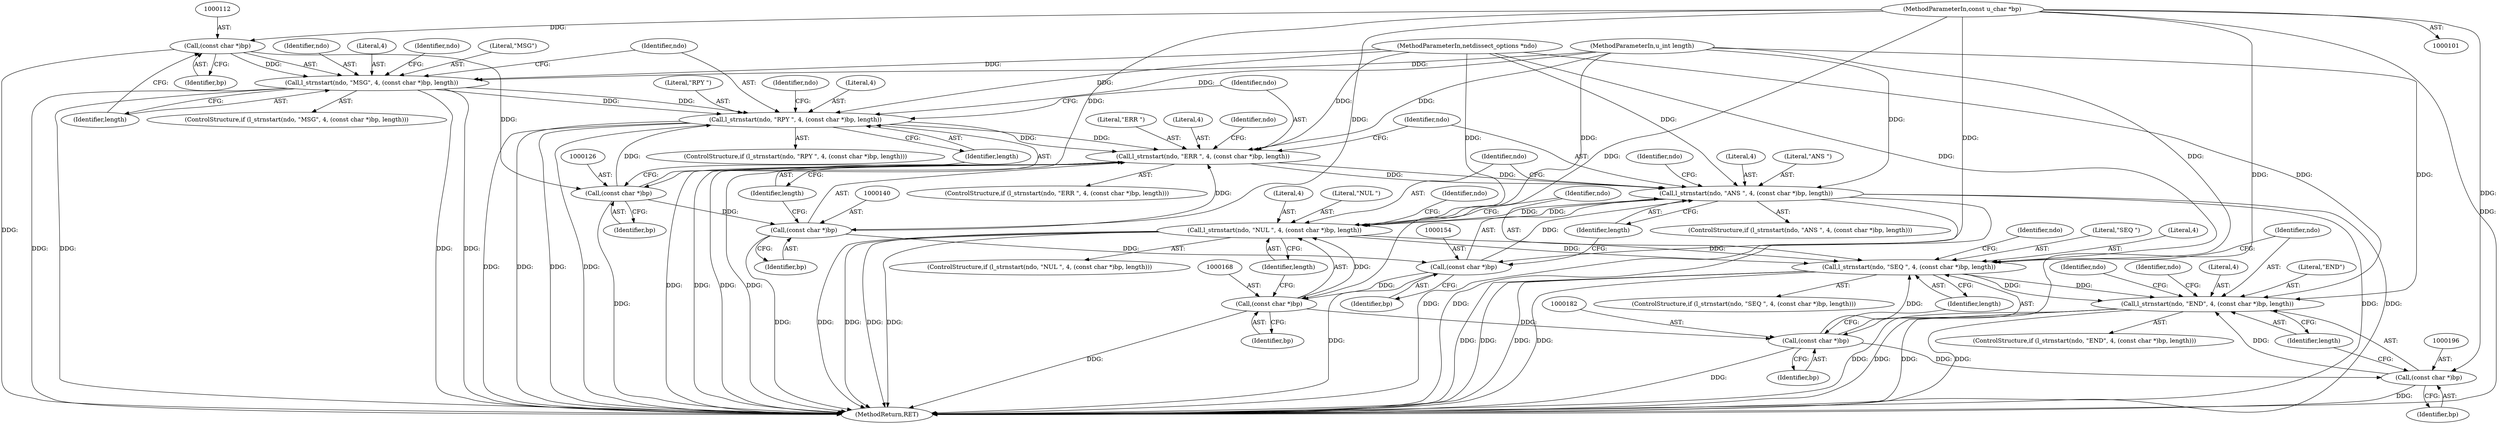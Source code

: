 digraph "0_tcpdump_877b66b398518d9501513e0860c9f3a8acc70892@pointer" {
"1000111" [label="(Call,(const char *)bp)"];
"1000103" [label="(MethodParameterIn,const u_char *bp)"];
"1000107" [label="(Call,l_strnstart(ndo, \"MSG\", 4, (const char *)bp, length))"];
"1000121" [label="(Call,l_strnstart(ndo, \"RPY \", 4, (const char *)bp, length))"];
"1000135" [label="(Call,l_strnstart(ndo, \"ERR \", 4, (const char *)bp, length))"];
"1000149" [label="(Call,l_strnstart(ndo, \"ANS \", 4, (const char *)bp, length))"];
"1000163" [label="(Call,l_strnstart(ndo, \"NUL \", 4, (const char *)bp, length))"];
"1000177" [label="(Call,l_strnstart(ndo, \"SEQ \", 4, (const char *)bp, length))"];
"1000191" [label="(Call,l_strnstart(ndo, \"END\", 4, (const char *)bp, length))"];
"1000125" [label="(Call,(const char *)bp)"];
"1000139" [label="(Call,(const char *)bp)"];
"1000153" [label="(Call,(const char *)bp)"];
"1000167" [label="(Call,(const char *)bp)"];
"1000181" [label="(Call,(const char *)bp)"];
"1000195" [label="(Call,(const char *)bp)"];
"1000121" [label="(Call,l_strnstart(ndo, \"RPY \", 4, (const char *)bp, length))"];
"1000193" [label="(Literal,\"END\")"];
"1000138" [label="(Literal,4)"];
"1000195" [label="(Call,(const char *)bp)"];
"1000206" [label="(Identifier,ndo)"];
"1000208" [label="(MethodReturn,RET)"];
"1000104" [label="(MethodParameterIn,u_int length)"];
"1000153" [label="(Call,(const char *)bp)"];
"1000110" [label="(Literal,4)"];
"1000151" [label="(Literal,\"ANS \")"];
"1000187" [label="(Identifier,ndo)"];
"1000124" [label="(Literal,4)"];
"1000179" [label="(Literal,\"SEQ \")"];
"1000148" [label="(ControlStructure,if (l_strnstart(ndo, \"ANS \", 4, (const char *)bp, length)))"];
"1000107" [label="(Call,l_strnstart(ndo, \"MSG\", 4, (const char *)bp, length))"];
"1000183" [label="(Identifier,bp)"];
"1000114" [label="(Identifier,length)"];
"1000113" [label="(Identifier,bp)"];
"1000145" [label="(Identifier,ndo)"];
"1000178" [label="(Identifier,ndo)"];
"1000201" [label="(Identifier,ndo)"];
"1000106" [label="(ControlStructure,if (l_strnstart(ndo, \"MSG\", 4, (const char *)bp, length)))"];
"1000103" [label="(MethodParameterIn,const u_char *bp)"];
"1000177" [label="(Call,l_strnstart(ndo, \"SEQ \", 4, (const char *)bp, length))"];
"1000164" [label="(Identifier,ndo)"];
"1000180" [label="(Literal,4)"];
"1000162" [label="(ControlStructure,if (l_strnstart(ndo, \"NUL \", 4, (const char *)bp, length)))"];
"1000169" [label="(Identifier,bp)"];
"1000122" [label="(Identifier,ndo)"];
"1000194" [label="(Literal,4)"];
"1000131" [label="(Identifier,ndo)"];
"1000176" [label="(ControlStructure,if (l_strnstart(ndo, \"SEQ \", 4, (const char *)bp, length)))"];
"1000137" [label="(Literal,\"ERR \")"];
"1000198" [label="(Identifier,length)"];
"1000135" [label="(Call,l_strnstart(ndo, \"ERR \", 4, (const char *)bp, length))"];
"1000150" [label="(Identifier,ndo)"];
"1000156" [label="(Identifier,length)"];
"1000190" [label="(ControlStructure,if (l_strnstart(ndo, \"END\", 4, (const char *)bp, length)))"];
"1000111" [label="(Call,(const char *)bp)"];
"1000102" [label="(MethodParameterIn,netdissect_options *ndo)"];
"1000136" [label="(Identifier,ndo)"];
"1000181" [label="(Call,(const char *)bp)"];
"1000197" [label="(Identifier,bp)"];
"1000149" [label="(Call,l_strnstart(ndo, \"ANS \", 4, (const char *)bp, length))"];
"1000120" [label="(ControlStructure,if (l_strnstart(ndo, \"RPY \", 4, (const char *)bp, length)))"];
"1000142" [label="(Identifier,length)"];
"1000139" [label="(Call,(const char *)bp)"];
"1000117" [label="(Identifier,ndo)"];
"1000159" [label="(Identifier,ndo)"];
"1000184" [label="(Identifier,length)"];
"1000163" [label="(Call,l_strnstart(ndo, \"NUL \", 4, (const char *)bp, length))"];
"1000109" [label="(Literal,\"MSG\")"];
"1000127" [label="(Identifier,bp)"];
"1000155" [label="(Identifier,bp)"];
"1000108" [label="(Identifier,ndo)"];
"1000123" [label="(Literal,\"RPY \")"];
"1000152" [label="(Literal,4)"];
"1000166" [label="(Literal,4)"];
"1000141" [label="(Identifier,bp)"];
"1000165" [label="(Literal,\"NUL \")"];
"1000125" [label="(Call,(const char *)bp)"];
"1000191" [label="(Call,l_strnstart(ndo, \"END\", 4, (const char *)bp, length))"];
"1000170" [label="(Identifier,length)"];
"1000173" [label="(Identifier,ndo)"];
"1000128" [label="(Identifier,length)"];
"1000167" [label="(Call,(const char *)bp)"];
"1000192" [label="(Identifier,ndo)"];
"1000134" [label="(ControlStructure,if (l_strnstart(ndo, \"ERR \", 4, (const char *)bp, length)))"];
"1000111" -> "1000107"  [label="AST: "];
"1000111" -> "1000113"  [label="CFG: "];
"1000112" -> "1000111"  [label="AST: "];
"1000113" -> "1000111"  [label="AST: "];
"1000114" -> "1000111"  [label="CFG: "];
"1000111" -> "1000208"  [label="DDG: "];
"1000111" -> "1000107"  [label="DDG: "];
"1000103" -> "1000111"  [label="DDG: "];
"1000111" -> "1000125"  [label="DDG: "];
"1000103" -> "1000101"  [label="AST: "];
"1000103" -> "1000208"  [label="DDG: "];
"1000103" -> "1000125"  [label="DDG: "];
"1000103" -> "1000139"  [label="DDG: "];
"1000103" -> "1000153"  [label="DDG: "];
"1000103" -> "1000167"  [label="DDG: "];
"1000103" -> "1000181"  [label="DDG: "];
"1000103" -> "1000195"  [label="DDG: "];
"1000107" -> "1000106"  [label="AST: "];
"1000107" -> "1000114"  [label="CFG: "];
"1000108" -> "1000107"  [label="AST: "];
"1000109" -> "1000107"  [label="AST: "];
"1000110" -> "1000107"  [label="AST: "];
"1000114" -> "1000107"  [label="AST: "];
"1000117" -> "1000107"  [label="CFG: "];
"1000122" -> "1000107"  [label="CFG: "];
"1000107" -> "1000208"  [label="DDG: "];
"1000107" -> "1000208"  [label="DDG: "];
"1000107" -> "1000208"  [label="DDG: "];
"1000107" -> "1000208"  [label="DDG: "];
"1000102" -> "1000107"  [label="DDG: "];
"1000104" -> "1000107"  [label="DDG: "];
"1000107" -> "1000121"  [label="DDG: "];
"1000107" -> "1000121"  [label="DDG: "];
"1000121" -> "1000120"  [label="AST: "];
"1000121" -> "1000128"  [label="CFG: "];
"1000122" -> "1000121"  [label="AST: "];
"1000123" -> "1000121"  [label="AST: "];
"1000124" -> "1000121"  [label="AST: "];
"1000125" -> "1000121"  [label="AST: "];
"1000128" -> "1000121"  [label="AST: "];
"1000131" -> "1000121"  [label="CFG: "];
"1000136" -> "1000121"  [label="CFG: "];
"1000121" -> "1000208"  [label="DDG: "];
"1000121" -> "1000208"  [label="DDG: "];
"1000121" -> "1000208"  [label="DDG: "];
"1000121" -> "1000208"  [label="DDG: "];
"1000102" -> "1000121"  [label="DDG: "];
"1000125" -> "1000121"  [label="DDG: "];
"1000104" -> "1000121"  [label="DDG: "];
"1000121" -> "1000135"  [label="DDG: "];
"1000121" -> "1000135"  [label="DDG: "];
"1000135" -> "1000134"  [label="AST: "];
"1000135" -> "1000142"  [label="CFG: "];
"1000136" -> "1000135"  [label="AST: "];
"1000137" -> "1000135"  [label="AST: "];
"1000138" -> "1000135"  [label="AST: "];
"1000139" -> "1000135"  [label="AST: "];
"1000142" -> "1000135"  [label="AST: "];
"1000145" -> "1000135"  [label="CFG: "];
"1000150" -> "1000135"  [label="CFG: "];
"1000135" -> "1000208"  [label="DDG: "];
"1000135" -> "1000208"  [label="DDG: "];
"1000135" -> "1000208"  [label="DDG: "];
"1000135" -> "1000208"  [label="DDG: "];
"1000102" -> "1000135"  [label="DDG: "];
"1000139" -> "1000135"  [label="DDG: "];
"1000104" -> "1000135"  [label="DDG: "];
"1000135" -> "1000149"  [label="DDG: "];
"1000135" -> "1000149"  [label="DDG: "];
"1000149" -> "1000148"  [label="AST: "];
"1000149" -> "1000156"  [label="CFG: "];
"1000150" -> "1000149"  [label="AST: "];
"1000151" -> "1000149"  [label="AST: "];
"1000152" -> "1000149"  [label="AST: "];
"1000153" -> "1000149"  [label="AST: "];
"1000156" -> "1000149"  [label="AST: "];
"1000159" -> "1000149"  [label="CFG: "];
"1000164" -> "1000149"  [label="CFG: "];
"1000149" -> "1000208"  [label="DDG: "];
"1000149" -> "1000208"  [label="DDG: "];
"1000149" -> "1000208"  [label="DDG: "];
"1000149" -> "1000208"  [label="DDG: "];
"1000102" -> "1000149"  [label="DDG: "];
"1000153" -> "1000149"  [label="DDG: "];
"1000104" -> "1000149"  [label="DDG: "];
"1000149" -> "1000163"  [label="DDG: "];
"1000149" -> "1000163"  [label="DDG: "];
"1000163" -> "1000162"  [label="AST: "];
"1000163" -> "1000170"  [label="CFG: "];
"1000164" -> "1000163"  [label="AST: "];
"1000165" -> "1000163"  [label="AST: "];
"1000166" -> "1000163"  [label="AST: "];
"1000167" -> "1000163"  [label="AST: "];
"1000170" -> "1000163"  [label="AST: "];
"1000173" -> "1000163"  [label="CFG: "];
"1000178" -> "1000163"  [label="CFG: "];
"1000163" -> "1000208"  [label="DDG: "];
"1000163" -> "1000208"  [label="DDG: "];
"1000163" -> "1000208"  [label="DDG: "];
"1000163" -> "1000208"  [label="DDG: "];
"1000102" -> "1000163"  [label="DDG: "];
"1000167" -> "1000163"  [label="DDG: "];
"1000104" -> "1000163"  [label="DDG: "];
"1000163" -> "1000177"  [label="DDG: "];
"1000163" -> "1000177"  [label="DDG: "];
"1000177" -> "1000176"  [label="AST: "];
"1000177" -> "1000184"  [label="CFG: "];
"1000178" -> "1000177"  [label="AST: "];
"1000179" -> "1000177"  [label="AST: "];
"1000180" -> "1000177"  [label="AST: "];
"1000181" -> "1000177"  [label="AST: "];
"1000184" -> "1000177"  [label="AST: "];
"1000187" -> "1000177"  [label="CFG: "];
"1000192" -> "1000177"  [label="CFG: "];
"1000177" -> "1000208"  [label="DDG: "];
"1000177" -> "1000208"  [label="DDG: "];
"1000177" -> "1000208"  [label="DDG: "];
"1000177" -> "1000208"  [label="DDG: "];
"1000102" -> "1000177"  [label="DDG: "];
"1000181" -> "1000177"  [label="DDG: "];
"1000104" -> "1000177"  [label="DDG: "];
"1000177" -> "1000191"  [label="DDG: "];
"1000177" -> "1000191"  [label="DDG: "];
"1000191" -> "1000190"  [label="AST: "];
"1000191" -> "1000198"  [label="CFG: "];
"1000192" -> "1000191"  [label="AST: "];
"1000193" -> "1000191"  [label="AST: "];
"1000194" -> "1000191"  [label="AST: "];
"1000195" -> "1000191"  [label="AST: "];
"1000198" -> "1000191"  [label="AST: "];
"1000201" -> "1000191"  [label="CFG: "];
"1000206" -> "1000191"  [label="CFG: "];
"1000191" -> "1000208"  [label="DDG: "];
"1000191" -> "1000208"  [label="DDG: "];
"1000191" -> "1000208"  [label="DDG: "];
"1000191" -> "1000208"  [label="DDG: "];
"1000102" -> "1000191"  [label="DDG: "];
"1000195" -> "1000191"  [label="DDG: "];
"1000104" -> "1000191"  [label="DDG: "];
"1000125" -> "1000127"  [label="CFG: "];
"1000126" -> "1000125"  [label="AST: "];
"1000127" -> "1000125"  [label="AST: "];
"1000128" -> "1000125"  [label="CFG: "];
"1000125" -> "1000208"  [label="DDG: "];
"1000125" -> "1000139"  [label="DDG: "];
"1000139" -> "1000141"  [label="CFG: "];
"1000140" -> "1000139"  [label="AST: "];
"1000141" -> "1000139"  [label="AST: "];
"1000142" -> "1000139"  [label="CFG: "];
"1000139" -> "1000208"  [label="DDG: "];
"1000139" -> "1000153"  [label="DDG: "];
"1000153" -> "1000155"  [label="CFG: "];
"1000154" -> "1000153"  [label="AST: "];
"1000155" -> "1000153"  [label="AST: "];
"1000156" -> "1000153"  [label="CFG: "];
"1000153" -> "1000208"  [label="DDG: "];
"1000153" -> "1000167"  [label="DDG: "];
"1000167" -> "1000169"  [label="CFG: "];
"1000168" -> "1000167"  [label="AST: "];
"1000169" -> "1000167"  [label="AST: "];
"1000170" -> "1000167"  [label="CFG: "];
"1000167" -> "1000208"  [label="DDG: "];
"1000167" -> "1000181"  [label="DDG: "];
"1000181" -> "1000183"  [label="CFG: "];
"1000182" -> "1000181"  [label="AST: "];
"1000183" -> "1000181"  [label="AST: "];
"1000184" -> "1000181"  [label="CFG: "];
"1000181" -> "1000208"  [label="DDG: "];
"1000181" -> "1000195"  [label="DDG: "];
"1000195" -> "1000197"  [label="CFG: "];
"1000196" -> "1000195"  [label="AST: "];
"1000197" -> "1000195"  [label="AST: "];
"1000198" -> "1000195"  [label="CFG: "];
"1000195" -> "1000208"  [label="DDG: "];
}
